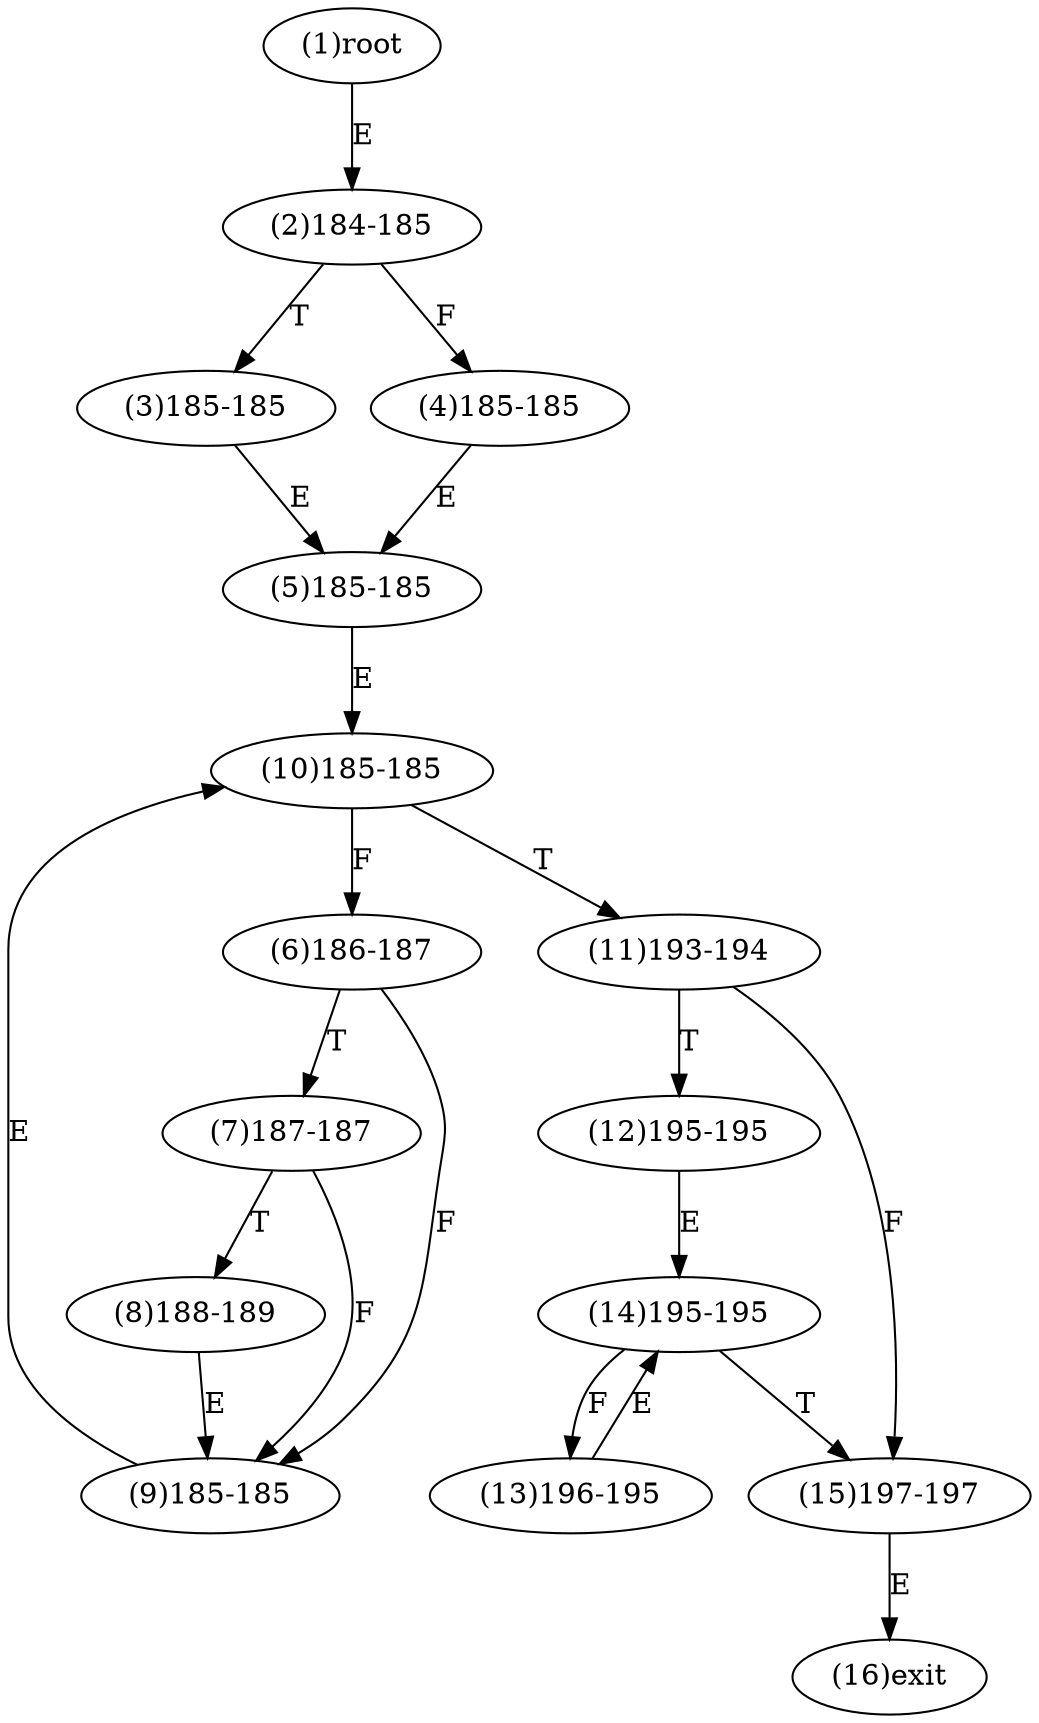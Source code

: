digraph "" { 
1[ label="(1)root"];
2[ label="(2)184-185"];
3[ label="(3)185-185"];
4[ label="(4)185-185"];
5[ label="(5)185-185"];
6[ label="(6)186-187"];
7[ label="(7)187-187"];
8[ label="(8)188-189"];
9[ label="(9)185-185"];
10[ label="(10)185-185"];
11[ label="(11)193-194"];
12[ label="(12)195-195"];
13[ label="(13)196-195"];
14[ label="(14)195-195"];
15[ label="(15)197-197"];
16[ label="(16)exit"];
1->2[ label="E"];
2->4[ label="F"];
2->3[ label="T"];
3->5[ label="E"];
4->5[ label="E"];
5->10[ label="E"];
6->9[ label="F"];
6->7[ label="T"];
7->9[ label="F"];
7->8[ label="T"];
8->9[ label="E"];
9->10[ label="E"];
10->6[ label="F"];
10->11[ label="T"];
11->15[ label="F"];
11->12[ label="T"];
12->14[ label="E"];
13->14[ label="E"];
14->13[ label="F"];
14->15[ label="T"];
15->16[ label="E"];
}
